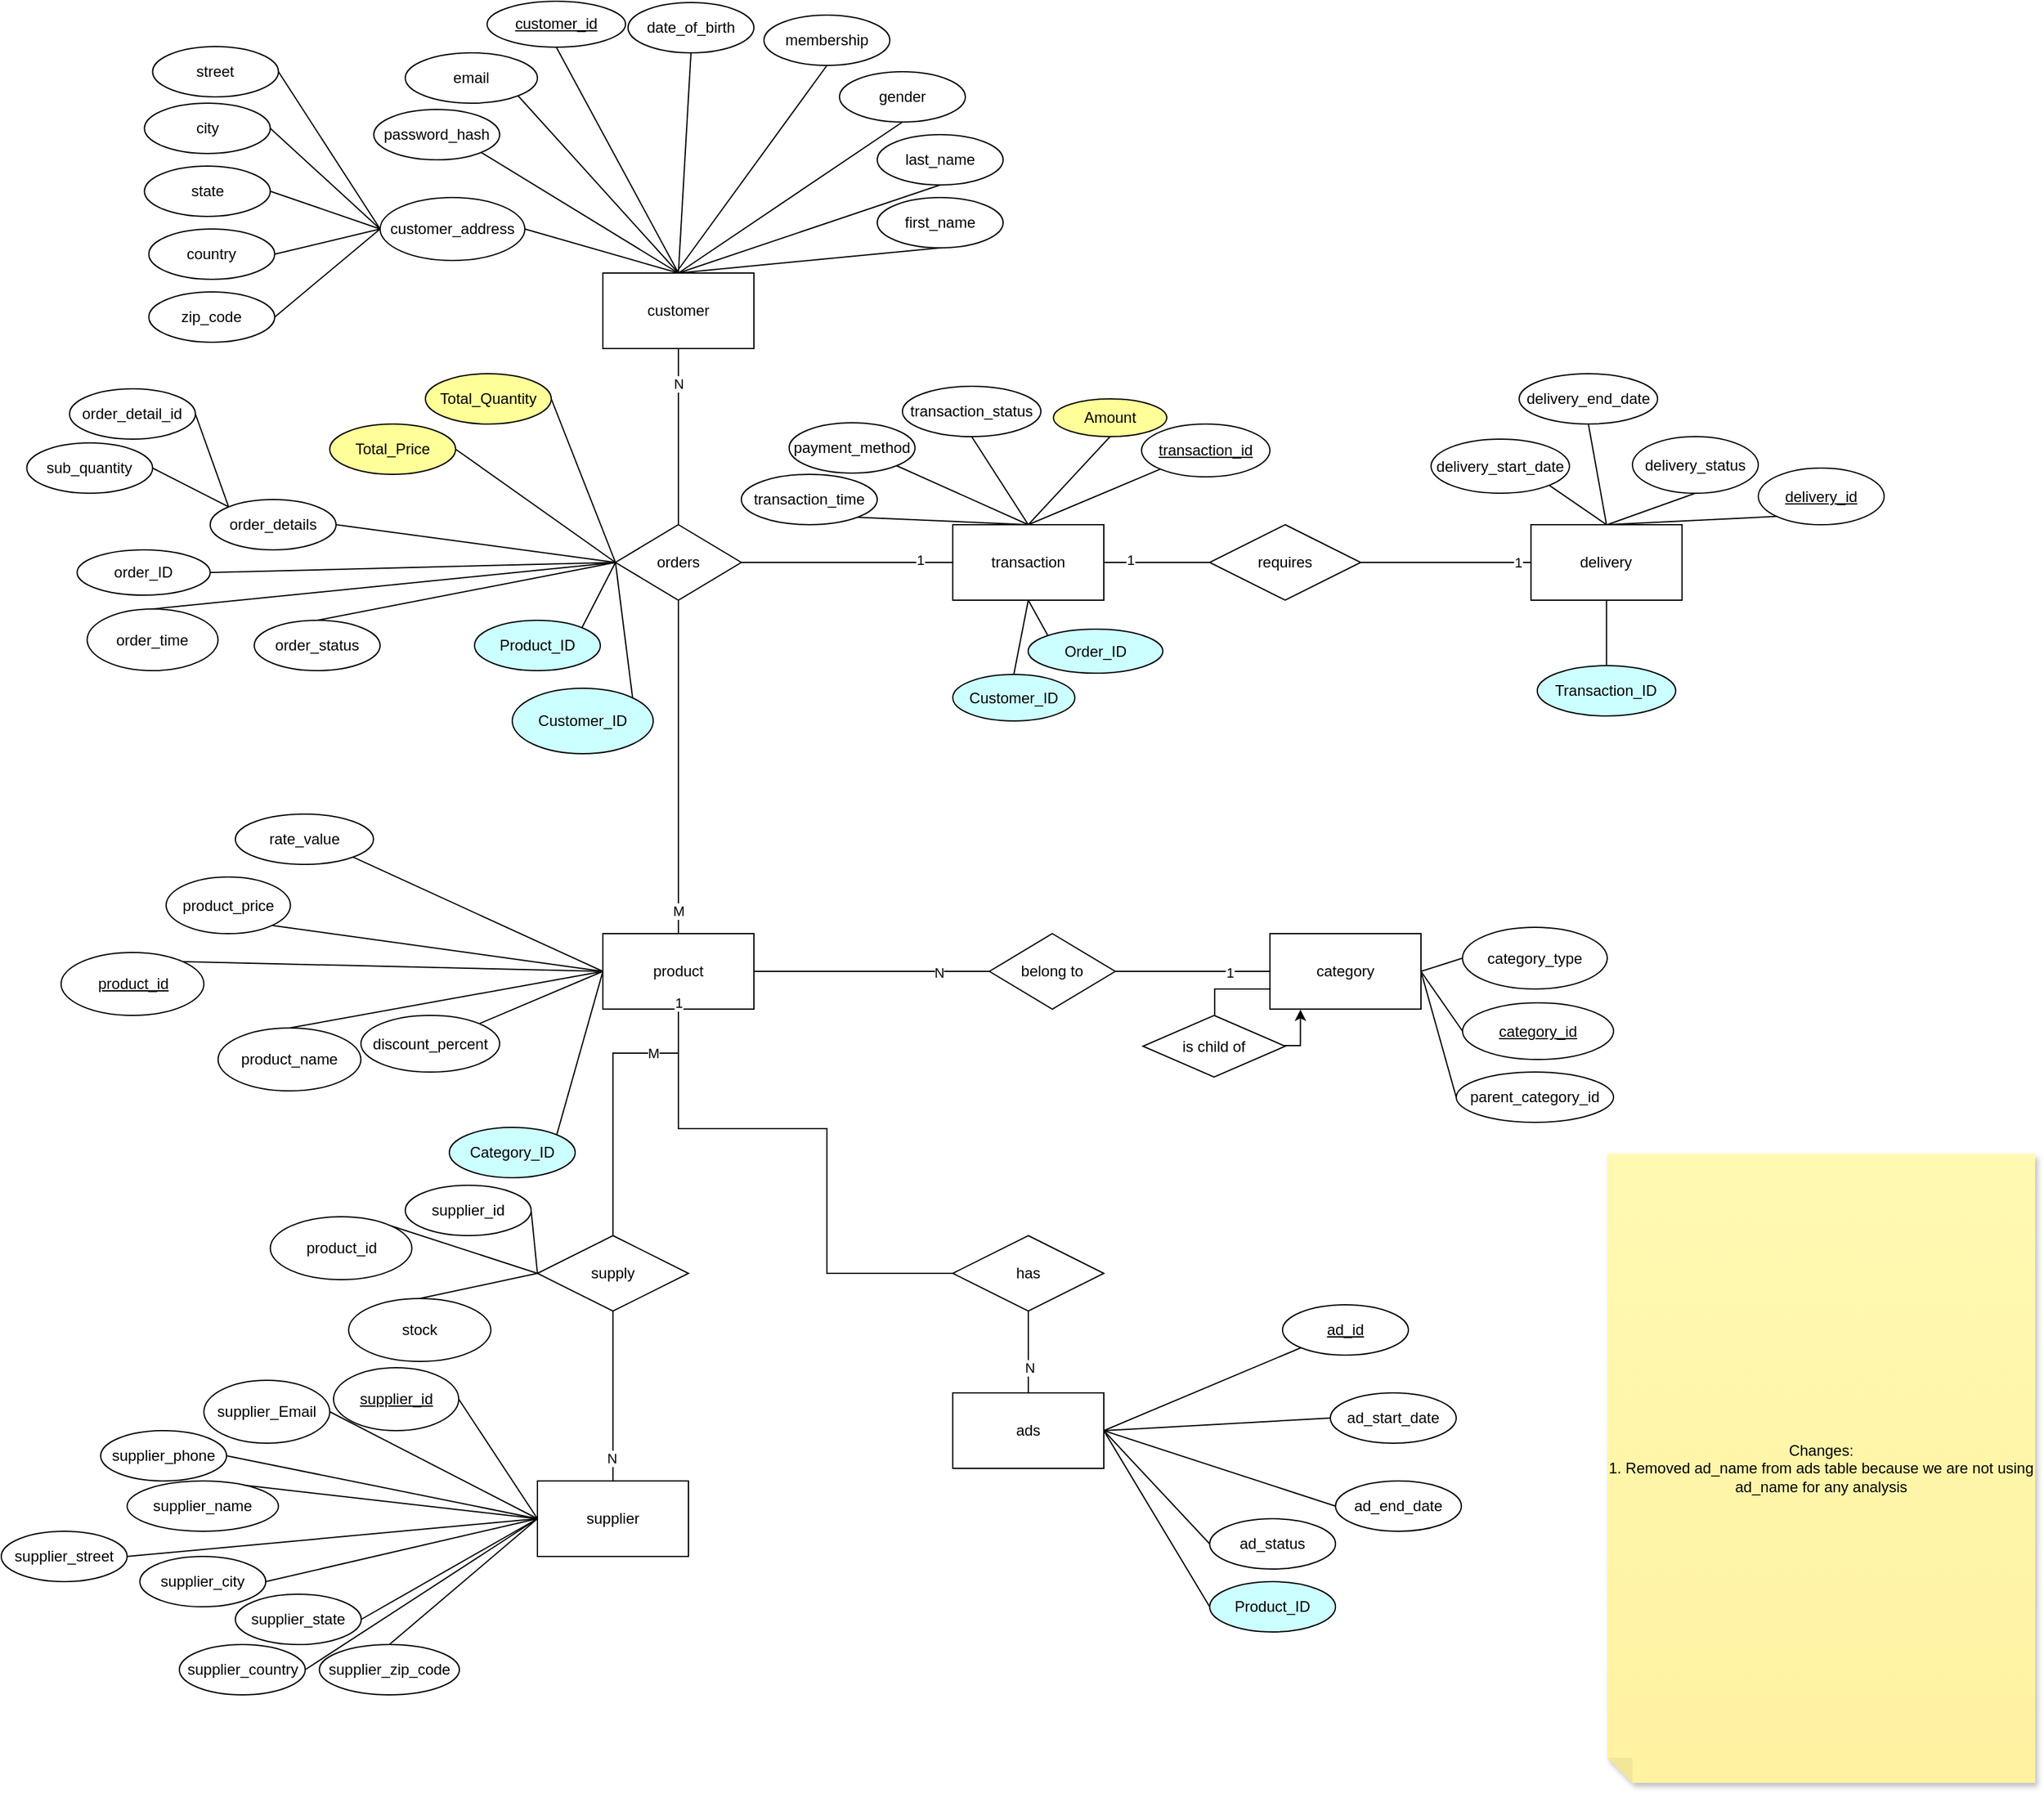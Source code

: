 <mxfile version="24.0.7" type="google">
  <diagram id="R2lEEEUBdFMjLlhIrx00" name="Page-1">
    <mxGraphModel dx="2311" dy="759" grid="1" gridSize="10" guides="1" tooltips="1" connect="1" arrows="1" fold="1" page="1" pageScale="1" pageWidth="850" pageHeight="1100" math="0" shadow="0" extFonts="Permanent Marker^https://fonts.googleapis.com/css?family=Permanent+Marker">
      <root>
        <mxCell id="0" />
        <mxCell id="1" parent="0" />
        <mxCell id="DJvpjTa6kjWMiN1_DL-c-1" value="customer" style="rounded=0;whiteSpace=wrap;html=1;" parent="1" vertex="1">
          <mxGeometry x="-258" y="730" width="120" height="60" as="geometry" />
        </mxCell>
        <mxCell id="DJvpjTa6kjWMiN1_DL-c-2" value="&lt;u&gt;customer_id&lt;/u&gt;" style="ellipse;whiteSpace=wrap;html=1;" parent="1" vertex="1">
          <mxGeometry x="-350" y="514" width="110" height="36.5" as="geometry" />
        </mxCell>
        <mxCell id="DJvpjTa6kjWMiN1_DL-c-4" value="email" style="ellipse;whiteSpace=wrap;html=1;" parent="1" vertex="1">
          <mxGeometry x="-415" y="555" width="105" height="40" as="geometry" />
        </mxCell>
        <mxCell id="DJvpjTa6kjWMiN1_DL-c-10" value="orders" style="rhombus;whiteSpace=wrap;html=1;" parent="1" vertex="1">
          <mxGeometry x="-248" y="930" width="100" height="60" as="geometry" />
        </mxCell>
        <mxCell id="sfWffZ3PeyV2pCnH3za--2" value="product_name" style="ellipse;whiteSpace=wrap;html=1;" parent="1" vertex="1">
          <mxGeometry x="-563.75" y="1330" width="113.5" height="50" as="geometry" />
        </mxCell>
        <mxCell id="sfWffZ3PeyV2pCnH3za--4" value="product_price" style="ellipse;whiteSpace=wrap;html=1;" parent="1" vertex="1">
          <mxGeometry x="-605" y="1210" width="98.75" height="45" as="geometry" />
        </mxCell>
        <mxCell id="sfWffZ3PeyV2pCnH3za--6" value="discount_percent" style="ellipse;whiteSpace=wrap;html=1;" parent="1" vertex="1">
          <mxGeometry x="-450.25" y="1320" width="110.25" height="45" as="geometry" />
        </mxCell>
        <mxCell id="sfWffZ3PeyV2pCnH3za--29" value="Customer_ID" style="ellipse;whiteSpace=wrap;html=1;fillColor=#CCFFFF;" parent="1" vertex="1">
          <mxGeometry x="-330" y="1060" width="112" height="52" as="geometry" />
        </mxCell>
        <mxCell id="sfWffZ3PeyV2pCnH3za--30" value="order_time" style="ellipse;whiteSpace=wrap;html=1;" parent="1" vertex="1">
          <mxGeometry x="-667.75" y="997" width="104" height="49" as="geometry" />
        </mxCell>
        <mxCell id="sfWffZ3PeyV2pCnH3za--50" value="transaction" style="rounded=0;whiteSpace=wrap;html=1;" parent="1" vertex="1">
          <mxGeometry x="20" y="930" width="120" height="60" as="geometry" />
        </mxCell>
        <mxCell id="sfWffZ3PeyV2pCnH3za--51" value="transaction_id" style="ellipse;whiteSpace=wrap;html=1;fontStyle=4" parent="1" vertex="1">
          <mxGeometry x="170" y="850" width="102" height="42" as="geometry" />
        </mxCell>
        <mxCell id="sfWffZ3PeyV2pCnH3za--52" value="Order_ID" style="ellipse;whiteSpace=wrap;html=1;fillColor=#CCFFFF;" parent="1" vertex="1">
          <mxGeometry x="79.89" y="1013" width="107" height="35" as="geometry" />
        </mxCell>
        <mxCell id="sfWffZ3PeyV2pCnH3za--53" value="Customer_ID" style="ellipse;whiteSpace=wrap;html=1;fillColor=#CCFFFF;" parent="1" vertex="1">
          <mxGeometry x="20.0" y="1049" width="97" height="37" as="geometry" />
        </mxCell>
        <mxCell id="sfWffZ3PeyV2pCnH3za--54" value="transaction_time" style="ellipse;whiteSpace=wrap;html=1;" parent="1" vertex="1">
          <mxGeometry x="-148" y="890" width="108" height="40" as="geometry" />
        </mxCell>
        <mxCell id="sfWffZ3PeyV2pCnH3za--55" value="transaction_status" style="ellipse;whiteSpace=wrap;html=1;" parent="1" vertex="1">
          <mxGeometry x="-20" y="820" width="110" height="40" as="geometry" />
        </mxCell>
        <mxCell id="sfWffZ3PeyV2pCnH3za--57" value="Amount" style="ellipse;whiteSpace=wrap;html=1;fillColor=#FFFF99;" parent="1" vertex="1">
          <mxGeometry x="100" y="830" width="90" height="30" as="geometry" />
        </mxCell>
        <mxCell id="sfWffZ3PeyV2pCnH3za--83" value="supplier" style="rounded=0;whiteSpace=wrap;html=1;" parent="1" vertex="1">
          <mxGeometry x="-310" y="1690" width="120" height="60" as="geometry" />
        </mxCell>
        <mxCell id="sfWffZ3PeyV2pCnH3za--84" value="supplier_id" style="ellipse;whiteSpace=wrap;html=1;fontStyle=4" parent="1" vertex="1">
          <mxGeometry x="-472" y="1600" width="99.5" height="50" as="geometry" />
        </mxCell>
        <mxCell id="sfWffZ3PeyV2pCnH3za--85" value="supplier_name" style="ellipse;whiteSpace=wrap;html=1;" parent="1" vertex="1">
          <mxGeometry x="-636" y="1690" width="120.25" height="40" as="geometry" />
        </mxCell>
        <mxCell id="sfWffZ3PeyV2pCnH3za--86" value="supplier_Email" style="ellipse;whiteSpace=wrap;html=1;" parent="1" vertex="1">
          <mxGeometry x="-575" y="1610" width="100" height="50" as="geometry" />
        </mxCell>
        <mxCell id="sfWffZ3PeyV2pCnH3za--99" value="product_id" style="ellipse;whiteSpace=wrap;html=1;" parent="1" vertex="1">
          <mxGeometry x="-522.25" y="1480" width="112.5" height="50" as="geometry" />
        </mxCell>
        <mxCell id="sfWffZ3PeyV2pCnH3za--100" value="stock" style="ellipse;whiteSpace=wrap;html=1;" parent="1" vertex="1">
          <mxGeometry x="-460" y="1545" width="113" height="50" as="geometry" />
        </mxCell>
        <mxCell id="sfWffZ3PeyV2pCnH3za--104" value="delivery" style="rounded=0;whiteSpace=wrap;html=1;" parent="1" vertex="1">
          <mxGeometry x="479.39" y="930" width="120" height="60" as="geometry" />
        </mxCell>
        <mxCell id="sfWffZ3PeyV2pCnH3za--105" value="delivery_id" style="ellipse;whiteSpace=wrap;html=1;fontStyle=4" parent="1" vertex="1">
          <mxGeometry x="660" y="885" width="100" height="45" as="geometry" />
        </mxCell>
        <mxCell id="sfWffZ3PeyV2pCnH3za--106" value="Transaction_ID" style="ellipse;whiteSpace=wrap;html=1;fillColor=#CCFFFF;" parent="1" vertex="1">
          <mxGeometry x="484.39" y="1042" width="110" height="40" as="geometry" />
        </mxCell>
        <mxCell id="sfWffZ3PeyV2pCnH3za--108" value="delivery_status" style="ellipse;whiteSpace=wrap;html=1;" parent="1" vertex="1">
          <mxGeometry x="560" y="860" width="100" height="45" as="geometry" />
        </mxCell>
        <mxCell id="sfWffZ3PeyV2pCnH3za--115" value="category" style="rounded=0;whiteSpace=wrap;html=1;" parent="1" vertex="1">
          <mxGeometry x="272" y="1255" width="120" height="60" as="geometry" />
        </mxCell>
        <mxCell id="sfWffZ3PeyV2pCnH3za--116" value="category_id" style="ellipse;whiteSpace=wrap;html=1;fontStyle=4" parent="1" vertex="1">
          <mxGeometry x="425" y="1310" width="120" height="45" as="geometry" />
        </mxCell>
        <mxCell id="sfWffZ3PeyV2pCnH3za--118" value="category_type" style="ellipse;whiteSpace=wrap;html=1;" parent="1" vertex="1">
          <mxGeometry x="425" y="1250" width="115" height="49" as="geometry" />
        </mxCell>
        <mxCell id="DJvpjTa6kjWMiN1_DL-c-12" value="product_id" style="ellipse;whiteSpace=wrap;html=1;fontStyle=4" parent="1" vertex="1">
          <mxGeometry x="-688.5" y="1270" width="113.5" height="50" as="geometry" />
        </mxCell>
        <mxCell id="sfWffZ3PeyV2pCnH3za--152" value="product" style="rounded=0;whiteSpace=wrap;html=1;" parent="1" vertex="1">
          <mxGeometry x="-258" y="1255" width="120" height="60" as="geometry" />
        </mxCell>
        <mxCell id="sfWffZ3PeyV2pCnH3za--186" style="edgeStyle=orthogonalEdgeStyle;rounded=0;orthogonalLoop=1;jettySize=auto;html=1;exitX=0.5;exitY=1;exitDx=0;exitDy=0;" parent="1" edge="1">
          <mxGeometry relative="1" as="geometry">
            <mxPoint x="-380" y="690" as="sourcePoint" />
            <mxPoint x="-380" y="690" as="targetPoint" />
          </mxGeometry>
        </mxCell>
        <mxCell id="sfWffZ3PeyV2pCnH3za--209" value="password_hash" style="ellipse;whiteSpace=wrap;html=1;" parent="1" vertex="1">
          <mxGeometry x="-440" y="600" width="100" height="40" as="geometry" />
        </mxCell>
        <mxCell id="XtCPLWf1f0sHJ1Zrk5SG-8" value="" style="endArrow=none;html=1;rounded=0;entryX=0.5;entryY=1;entryDx=0;entryDy=0;" parent="1" target="sfWffZ3PeyV2pCnH3za--108" edge="1">
          <mxGeometry relative="1" as="geometry">
            <mxPoint x="540" y="930" as="sourcePoint" />
            <mxPoint x="798.89" y="1155" as="targetPoint" />
          </mxGeometry>
        </mxCell>
        <mxCell id="XtCPLWf1f0sHJ1Zrk5SG-9" value="" style="endArrow=none;html=1;rounded=0;exitX=0;exitY=1;exitDx=0;exitDy=0;entryX=0.5;entryY=0;entryDx=0;entryDy=0;" parent="1" source="sfWffZ3PeyV2pCnH3za--105" target="sfWffZ3PeyV2pCnH3za--104" edge="1">
          <mxGeometry relative="1" as="geometry">
            <mxPoint x="1050.89" y="962" as="sourcePoint" />
            <mxPoint x="599" y="960" as="targetPoint" />
          </mxGeometry>
        </mxCell>
        <mxCell id="XtCPLWf1f0sHJ1Zrk5SG-10" value="" style="endArrow=none;html=1;rounded=0;entryX=0.5;entryY=1;entryDx=0;entryDy=0;exitX=0.5;exitY=0;exitDx=0;exitDy=0;" parent="1" source="sfWffZ3PeyV2pCnH3za--106" target="sfWffZ3PeyV2pCnH3za--104" edge="1">
          <mxGeometry relative="1" as="geometry">
            <mxPoint x="638.89" y="1155" as="sourcePoint" />
            <mxPoint x="798.89" y="1155" as="targetPoint" />
          </mxGeometry>
        </mxCell>
        <mxCell id="XtCPLWf1f0sHJ1Zrk5SG-12" value="" style="endArrow=none;html=1;rounded=0;exitX=1;exitY=1;exitDx=0;exitDy=0;entryX=0.5;entryY=0;entryDx=0;entryDy=0;" parent="1" source="sfWffZ3PeyV2pCnH3za--209" target="DJvpjTa6kjWMiN1_DL-c-1" edge="1">
          <mxGeometry relative="1" as="geometry">
            <mxPoint x="-210" y="600" as="sourcePoint" />
            <mxPoint x="-50" y="600" as="targetPoint" />
          </mxGeometry>
        </mxCell>
        <mxCell id="XtCPLWf1f0sHJ1Zrk5SG-13" value="" style="endArrow=none;html=1;rounded=0;exitX=1;exitY=1;exitDx=0;exitDy=0;entryX=0.5;entryY=0;entryDx=0;entryDy=0;" parent="1" source="DJvpjTa6kjWMiN1_DL-c-4" target="DJvpjTa6kjWMiN1_DL-c-1" edge="1">
          <mxGeometry relative="1" as="geometry">
            <mxPoint x="-210" y="600" as="sourcePoint" />
            <mxPoint x="-50" y="600" as="targetPoint" />
          </mxGeometry>
        </mxCell>
        <mxCell id="XtCPLWf1f0sHJ1Zrk5SG-15" value="" style="endArrow=none;html=1;rounded=0;exitX=0.5;exitY=1;exitDx=0;exitDy=0;entryX=0.5;entryY=0;entryDx=0;entryDy=0;" parent="1" source="DJvpjTa6kjWMiN1_DL-c-2" target="DJvpjTa6kjWMiN1_DL-c-1" edge="1">
          <mxGeometry relative="1" as="geometry">
            <mxPoint x="-210" y="600" as="sourcePoint" />
            <mxPoint x="-50" y="600" as="targetPoint" />
          </mxGeometry>
        </mxCell>
        <mxCell id="XtCPLWf1f0sHJ1Zrk5SG-24" value="" style="endArrow=none;html=1;rounded=0;exitX=1;exitY=0.5;exitDx=0;exitDy=0;entryX=0;entryY=0.5;entryDx=0;entryDy=0;" parent="1" source="YKeoQCYXLqFoOjlAf17W-1" target="DJvpjTa6kjWMiN1_DL-c-10" edge="1">
          <mxGeometry relative="1" as="geometry">
            <mxPoint x="-754.402" y="989.08" as="sourcePoint" />
            <mxPoint x="-18.5" y="1154.5" as="targetPoint" />
          </mxGeometry>
        </mxCell>
        <mxCell id="XtCPLWf1f0sHJ1Zrk5SG-25" value="" style="endArrow=none;html=1;rounded=0;exitX=1;exitY=0;exitDx=0;exitDy=0;entryX=0;entryY=0.5;entryDx=0;entryDy=0;" parent="1" source="sfWffZ3PeyV2pCnH3za--29" target="DJvpjTa6kjWMiN1_DL-c-10" edge="1">
          <mxGeometry relative="1" as="geometry">
            <mxPoint x="-218.5" y="1180.5" as="sourcePoint" />
            <mxPoint x="-18.5" y="1154.5" as="targetPoint" />
          </mxGeometry>
        </mxCell>
        <mxCell id="XtCPLWf1f0sHJ1Zrk5SG-26" value="" style="endArrow=none;html=1;rounded=0;exitX=0.5;exitY=0;exitDx=0;exitDy=0;entryX=0;entryY=0.5;entryDx=0;entryDy=0;" parent="1" source="sfWffZ3PeyV2pCnH3za--30" target="DJvpjTa6kjWMiN1_DL-c-10" edge="1">
          <mxGeometry relative="1" as="geometry">
            <mxPoint x="-218.5" y="1180.5" as="sourcePoint" />
            <mxPoint x="-258.5" y="1130.5" as="targetPoint" />
          </mxGeometry>
        </mxCell>
        <mxCell id="XtCPLWf1f0sHJ1Zrk5SG-28" value="" style="endArrow=none;html=1;rounded=0;entryX=0;entryY=0.5;entryDx=0;entryDy=0;exitX=1;exitY=0.5;exitDx=0;exitDy=0;" parent="1" source="DJvpjTa6kjWMiN1_DL-c-10" target="sfWffZ3PeyV2pCnH3za--50" edge="1">
          <mxGeometry relative="1" as="geometry">
            <mxPoint x="-140" y="1117" as="sourcePoint" />
            <mxPoint x="60" y="1117" as="targetPoint" />
            <Array as="points">
              <mxPoint x="-120" y="960" />
            </Array>
          </mxGeometry>
        </mxCell>
        <mxCell id="NvE9XVo1AVocZ1LcWe5p-111" value="1" style="edgeLabel;html=1;align=center;verticalAlign=middle;resizable=0;points=[];" parent="XtCPLWf1f0sHJ1Zrk5SG-28" vertex="1" connectable="0">
          <mxGeometry x="0.682" y="2" relative="1" as="geometry">
            <mxPoint as="offset" />
          </mxGeometry>
        </mxCell>
        <mxCell id="XtCPLWf1f0sHJ1Zrk5SG-32" value="" style="endArrow=none;html=1;rounded=0;exitX=0.5;exitY=0;exitDx=0;exitDy=0;entryX=0.5;entryY=1;entryDx=0;entryDy=0;" parent="1" source="sfWffZ3PeyV2pCnH3za--50" target="sfWffZ3PeyV2pCnH3za--57" edge="1">
          <mxGeometry relative="1" as="geometry">
            <mxPoint x="398" y="1070" as="sourcePoint" />
            <mxPoint x="558" y="1070" as="targetPoint" />
          </mxGeometry>
        </mxCell>
        <mxCell id="XtCPLWf1f0sHJ1Zrk5SG-34" value="" style="endArrow=none;html=1;rounded=0;exitX=0.5;exitY=0;exitDx=0;exitDy=0;entryX=0.5;entryY=1;entryDx=0;entryDy=0;" parent="1" source="sfWffZ3PeyV2pCnH3za--50" target="sfWffZ3PeyV2pCnH3za--55" edge="1">
          <mxGeometry relative="1" as="geometry">
            <mxPoint x="398" y="1070" as="sourcePoint" />
            <mxPoint x="558" y="1070" as="targetPoint" />
          </mxGeometry>
        </mxCell>
        <mxCell id="XtCPLWf1f0sHJ1Zrk5SG-35" value="" style="endArrow=none;html=1;rounded=0;exitX=0.5;exitY=0;exitDx=0;exitDy=0;entryX=1;entryY=1;entryDx=0;entryDy=0;" parent="1" source="sfWffZ3PeyV2pCnH3za--50" target="sfWffZ3PeyV2pCnH3za--54" edge="1">
          <mxGeometry relative="1" as="geometry">
            <mxPoint x="398" y="1070" as="sourcePoint" />
            <mxPoint x="558" y="1070" as="targetPoint" />
          </mxGeometry>
        </mxCell>
        <mxCell id="XtCPLWf1f0sHJ1Zrk5SG-36" value="" style="endArrow=none;html=1;rounded=0;exitX=0.5;exitY=1;exitDx=0;exitDy=0;entryX=0.5;entryY=0;entryDx=0;entryDy=0;" parent="1" source="sfWffZ3PeyV2pCnH3za--50" target="sfWffZ3PeyV2pCnH3za--53" edge="1">
          <mxGeometry relative="1" as="geometry">
            <mxPoint x="398" y="1070" as="sourcePoint" />
            <mxPoint x="558" y="1070" as="targetPoint" />
          </mxGeometry>
        </mxCell>
        <mxCell id="XtCPLWf1f0sHJ1Zrk5SG-37" value="" style="endArrow=none;html=1;rounded=0;exitX=0.5;exitY=1;exitDx=0;exitDy=0;entryX=0;entryY=0;entryDx=0;entryDy=0;" parent="1" source="sfWffZ3PeyV2pCnH3za--50" target="sfWffZ3PeyV2pCnH3za--52" edge="1">
          <mxGeometry relative="1" as="geometry">
            <mxPoint x="398" y="1070" as="sourcePoint" />
            <mxPoint x="558" y="1070" as="targetPoint" />
          </mxGeometry>
        </mxCell>
        <mxCell id="XtCPLWf1f0sHJ1Zrk5SG-38" value="" style="endArrow=none;html=1;rounded=0;exitX=0.5;exitY=0;exitDx=0;exitDy=0;entryX=0;entryY=1;entryDx=0;entryDy=0;" parent="1" source="sfWffZ3PeyV2pCnH3za--50" target="sfWffZ3PeyV2pCnH3za--51" edge="1">
          <mxGeometry relative="1" as="geometry">
            <mxPoint x="398" y="1070" as="sourcePoint" />
            <mxPoint x="558" y="1070" as="targetPoint" />
          </mxGeometry>
        </mxCell>
        <mxCell id="XtCPLWf1f0sHJ1Zrk5SG-43" value="" style="endArrow=none;html=1;rounded=0;exitX=0.5;exitY=0;exitDx=0;exitDy=0;entryX=1;entryY=1;entryDx=0;entryDy=0;" parent="1" source="sfWffZ3PeyV2pCnH3za--50" target="WQmhXsl1sZ4_U4UlZRrz-79" edge="1">
          <mxGeometry relative="1" as="geometry">
            <mxPoint x="958" y="1010" as="sourcePoint" />
            <mxPoint x="897.645" y="925.858" as="targetPoint" />
          </mxGeometry>
        </mxCell>
        <mxCell id="XtCPLWf1f0sHJ1Zrk5SG-57" value="" style="endArrow=none;html=1;rounded=0;entryX=0;entryY=0.5;entryDx=0;entryDy=0;exitX=1;exitY=1;exitDx=0;exitDy=0;" parent="1" source="sfWffZ3PeyV2pCnH3za--4" target="sfWffZ3PeyV2pCnH3za--152" edge="1">
          <mxGeometry relative="1" as="geometry">
            <mxPoint x="-320" y="1370" as="sourcePoint" />
            <mxPoint x="-318" y="1280" as="targetPoint" />
          </mxGeometry>
        </mxCell>
        <mxCell id="XtCPLWf1f0sHJ1Zrk5SG-59" value="" style="endArrow=none;html=1;rounded=0;entryX=0;entryY=0.5;entryDx=0;entryDy=0;exitX=1;exitY=0;exitDx=0;exitDy=0;" parent="1" source="DJvpjTa6kjWMiN1_DL-c-12" target="sfWffZ3PeyV2pCnH3za--152" edge="1">
          <mxGeometry relative="1" as="geometry">
            <mxPoint x="-320" y="1370" as="sourcePoint" />
            <mxPoint x="-318" y="1280" as="targetPoint" />
          </mxGeometry>
        </mxCell>
        <mxCell id="XtCPLWf1f0sHJ1Zrk5SG-62" value="" style="endArrow=none;html=1;rounded=0;entryX=0;entryY=0.5;entryDx=0;entryDy=0;exitX=0.5;exitY=0;exitDx=0;exitDy=0;" parent="1" source="sfWffZ3PeyV2pCnH3za--2" target="sfWffZ3PeyV2pCnH3za--152" edge="1">
          <mxGeometry relative="1" as="geometry">
            <mxPoint x="-320" y="1370" as="sourcePoint" />
            <mxPoint x="-318" y="1280" as="targetPoint" />
          </mxGeometry>
        </mxCell>
        <mxCell id="XtCPLWf1f0sHJ1Zrk5SG-63" value="" style="endArrow=none;html=1;rounded=0;entryX=0;entryY=0.5;entryDx=0;entryDy=0;exitX=1;exitY=0;exitDx=0;exitDy=0;" parent="1" source="sfWffZ3PeyV2pCnH3za--6" target="sfWffZ3PeyV2pCnH3za--152" edge="1">
          <mxGeometry relative="1" as="geometry">
            <mxPoint x="-320" y="1370" as="sourcePoint" />
            <mxPoint x="-318" y="1280" as="targetPoint" />
          </mxGeometry>
        </mxCell>
        <mxCell id="XtCPLWf1f0sHJ1Zrk5SG-67" value="order_details" style="ellipse;whiteSpace=wrap;html=1;align=center;" parent="1" vertex="1">
          <mxGeometry x="-570" y="910" width="100" height="40" as="geometry" />
        </mxCell>
        <mxCell id="XtCPLWf1f0sHJ1Zrk5SG-68" value="" style="endArrow=none;html=1;rounded=0;exitX=1;exitY=0.5;exitDx=0;exitDy=0;entryX=0;entryY=0.5;entryDx=0;entryDy=0;" parent="1" source="XtCPLWf1f0sHJ1Zrk5SG-67" target="DJvpjTa6kjWMiN1_DL-c-10" edge="1">
          <mxGeometry relative="1" as="geometry">
            <mxPoint x="-267" y="1331" as="sourcePoint" />
            <mxPoint x="-250" y="1117" as="targetPoint" />
          </mxGeometry>
        </mxCell>
        <mxCell id="XtCPLWf1f0sHJ1Zrk5SG-88" value="" style="endArrow=none;html=1;rounded=0;exitX=1;exitY=0;exitDx=0;exitDy=0;entryX=0;entryY=0.5;entryDx=0;entryDy=0;" parent="1" source="sfWffZ3PeyV2pCnH3za--99" target="sfWffZ3PeyV2pCnH3za--187" edge="1">
          <mxGeometry relative="1" as="geometry">
            <mxPoint x="-752.5" y="1700" as="sourcePoint" />
            <mxPoint x="-253" y="1580" as="targetPoint" />
          </mxGeometry>
        </mxCell>
        <mxCell id="XtCPLWf1f0sHJ1Zrk5SG-89" value="" style="endArrow=none;html=1;rounded=0;entryX=0;entryY=0.5;entryDx=0;entryDy=0;exitX=0.5;exitY=0;exitDx=0;exitDy=0;" parent="1" source="sfWffZ3PeyV2pCnH3za--100" target="sfWffZ3PeyV2pCnH3za--187" edge="1">
          <mxGeometry relative="1" as="geometry">
            <mxPoint x="-123" y="1640" as="sourcePoint" />
            <mxPoint x="37" y="1640" as="targetPoint" />
          </mxGeometry>
        </mxCell>
        <mxCell id="XtCPLWf1f0sHJ1Zrk5SG-90" value="" style="endArrow=none;html=1;rounded=0;entryX=0;entryY=0.5;entryDx=0;entryDy=0;exitX=1;exitY=0.5;exitDx=0;exitDy=0;" parent="1" source="sfWffZ3PeyV2pCnH3za--84" target="sfWffZ3PeyV2pCnH3za--83" edge="1">
          <mxGeometry relative="1" as="geometry">
            <mxPoint x="-391.5" y="1600" as="sourcePoint" />
            <mxPoint x="-231.5" y="1600" as="targetPoint" />
          </mxGeometry>
        </mxCell>
        <mxCell id="XtCPLWf1f0sHJ1Zrk5SG-91" value="" style="endArrow=none;html=1;rounded=0;entryX=0;entryY=0.5;entryDx=0;entryDy=0;exitX=1;exitY=0.5;exitDx=0;exitDy=0;" parent="1" source="sfWffZ3PeyV2pCnH3za--86" target="sfWffZ3PeyV2pCnH3za--83" edge="1">
          <mxGeometry relative="1" as="geometry">
            <mxPoint x="-391.5" y="1600" as="sourcePoint" />
            <mxPoint x="-231.5" y="1600" as="targetPoint" />
          </mxGeometry>
        </mxCell>
        <mxCell id="XtCPLWf1f0sHJ1Zrk5SG-92" value="" style="endArrow=none;html=1;rounded=0;entryX=0;entryY=0.5;entryDx=0;entryDy=0;exitX=0.773;exitY=0.084;exitDx=0;exitDy=0;exitPerimeter=0;" parent="1" source="sfWffZ3PeyV2pCnH3za--85" target="sfWffZ3PeyV2pCnH3za--83" edge="1">
          <mxGeometry relative="1" as="geometry">
            <mxPoint x="-391.5" y="1600" as="sourcePoint" />
            <mxPoint x="-231.5" y="1600" as="targetPoint" />
          </mxGeometry>
        </mxCell>
        <mxCell id="XtCPLWf1f0sHJ1Zrk5SG-93" value="" style="endArrow=none;html=1;rounded=0;entryX=0;entryY=0.5;entryDx=0;entryDy=0;exitX=1;exitY=0.5;exitDx=0;exitDy=0;" parent="1" source="sfWffZ3PeyV2pCnH3za--115" target="sfWffZ3PeyV2pCnH3za--116" edge="1">
          <mxGeometry relative="1" as="geometry">
            <mxPoint x="184.11" y="1320" as="sourcePoint" />
            <mxPoint x="344.11" y="1320" as="targetPoint" />
          </mxGeometry>
        </mxCell>
        <mxCell id="XtCPLWf1f0sHJ1Zrk5SG-95" value="" style="endArrow=none;html=1;rounded=0;entryX=0;entryY=0.5;entryDx=0;entryDy=0;exitX=1;exitY=0.5;exitDx=0;exitDy=0;" parent="1" source="sfWffZ3PeyV2pCnH3za--115" target="sfWffZ3PeyV2pCnH3za--118" edge="1">
          <mxGeometry relative="1" as="geometry">
            <mxPoint x="184.11" y="1320" as="sourcePoint" />
            <mxPoint x="344.11" y="1320" as="targetPoint" />
          </mxGeometry>
        </mxCell>
        <mxCell id="XtCPLWf1f0sHJ1Zrk5SG-107" value="" style="endArrow=none;html=1;rounded=0;entryX=1;entryY=1;entryDx=0;entryDy=0;exitX=0;exitY=0.5;exitDx=0;exitDy=0;" parent="1" source="sfWffZ3PeyV2pCnH3za--152" target="XtCPLWf1f0sHJ1Zrk5SG-152" edge="1">
          <mxGeometry relative="1" as="geometry">
            <mxPoint x="790" y="760" as="sourcePoint" />
            <mxPoint x="900.5" y="727.5" as="targetPoint" />
          </mxGeometry>
        </mxCell>
        <mxCell id="XtCPLWf1f0sHJ1Zrk5SG-132" value="" style="endArrow=none;html=1;rounded=0;exitX=0.5;exitY=1;exitDx=0;exitDy=0;entryX=0.5;entryY=0;entryDx=0;entryDy=0;" parent="1" source="sfWffZ3PeyV2pCnH3za--187" target="sfWffZ3PeyV2pCnH3za--83" edge="1">
          <mxGeometry relative="1" as="geometry">
            <mxPoint x="117" y="1610" as="sourcePoint" />
            <mxPoint x="-198" y="1740" as="targetPoint" />
          </mxGeometry>
        </mxCell>
        <mxCell id="NvE9XVo1AVocZ1LcWe5p-9" value="N" style="edgeLabel;html=1;align=center;verticalAlign=middle;resizable=0;points=[];" parent="XtCPLWf1f0sHJ1Zrk5SG-132" vertex="1" connectable="0">
          <mxGeometry x="0.723" y="1" relative="1" as="geometry">
            <mxPoint x="-2" as="offset" />
          </mxGeometry>
        </mxCell>
        <mxCell id="XtCPLWf1f0sHJ1Zrk5SG-133" value="" style="endArrow=none;html=1;rounded=0;entryX=0.5;entryY=0;entryDx=0;entryDy=0;exitX=0.5;exitY=1;exitDx=0;exitDy=0;" parent="1" source="sfWffZ3PeyV2pCnH3za--152" target="sfWffZ3PeyV2pCnH3za--187" edge="1">
          <mxGeometry relative="1" as="geometry">
            <mxPoint x="-198" y="1400" as="sourcePoint" />
            <mxPoint x="-33" y="1590" as="targetPoint" />
            <Array as="points">
              <mxPoint x="-198" y="1350" />
              <mxPoint x="-250" y="1350" />
            </Array>
          </mxGeometry>
        </mxCell>
        <mxCell id="NvE9XVo1AVocZ1LcWe5p-10" value="M" style="edgeLabel;html=1;align=center;verticalAlign=middle;resizable=0;points=[];" parent="XtCPLWf1f0sHJ1Zrk5SG-133" vertex="1" connectable="0">
          <mxGeometry x="-0.656" y="3" relative="1" as="geometry">
            <mxPoint x="-15" y="-3" as="offset" />
          </mxGeometry>
        </mxCell>
        <mxCell id="sfWffZ3PeyV2pCnH3za--187" value="supply" style="shape=rhombus;perimeter=rhombusPerimeter;whiteSpace=wrap;html=1;align=center;" parent="1" vertex="1">
          <mxGeometry x="-310" y="1495" width="120" height="60" as="geometry" />
        </mxCell>
        <mxCell id="XtCPLWf1f0sHJ1Zrk5SG-152" value="rate_value" style="ellipse;whiteSpace=wrap;html=1;align=center;" parent="1" vertex="1">
          <mxGeometry x="-550" y="1160" width="109.75" height="40" as="geometry" />
        </mxCell>
        <mxCell id="XtCPLWf1f0sHJ1Zrk5SG-157" value="membership" style="ellipse;whiteSpace=wrap;html=1;align=center;" parent="1" vertex="1">
          <mxGeometry x="-130" y="525" width="100" height="40" as="geometry" />
        </mxCell>
        <mxCell id="XtCPLWf1f0sHJ1Zrk5SG-158" value="" style="endArrow=none;html=1;rounded=0;exitX=0.5;exitY=1;exitDx=0;exitDy=0;" parent="1" source="XtCPLWf1f0sHJ1Zrk5SG-157" edge="1">
          <mxGeometry relative="1" as="geometry">
            <mxPoint x="-360" y="670" as="sourcePoint" />
            <mxPoint x="-200" y="730" as="targetPoint" />
          </mxGeometry>
        </mxCell>
        <mxCell id="WQmhXsl1sZ4_U4UlZRrz-1" value="date_of_birth" style="ellipse;whiteSpace=wrap;html=1;align=center;" parent="1" vertex="1">
          <mxGeometry x="-238" y="515" width="100" height="40" as="geometry" />
        </mxCell>
        <mxCell id="WQmhXsl1sZ4_U4UlZRrz-3" value="gender" style="ellipse;whiteSpace=wrap;html=1;align=center;" parent="1" vertex="1">
          <mxGeometry x="-70" y="570" width="100" height="40" as="geometry" />
        </mxCell>
        <mxCell id="WQmhXsl1sZ4_U4UlZRrz-4" value="first_name" style="ellipse;whiteSpace=wrap;html=1;align=center;" parent="1" vertex="1">
          <mxGeometry x="-40" y="670" width="100" height="40" as="geometry" />
        </mxCell>
        <mxCell id="WQmhXsl1sZ4_U4UlZRrz-6" value="last_name" style="ellipse;whiteSpace=wrap;html=1;align=center;" parent="1" vertex="1">
          <mxGeometry x="-40" y="620" width="100" height="40" as="geometry" />
        </mxCell>
        <mxCell id="WQmhXsl1sZ4_U4UlZRrz-7" value="" style="endArrow=none;html=1;rounded=0;exitX=0.5;exitY=1;exitDx=0;exitDy=0;entryX=0.5;entryY=0;entryDx=0;entryDy=0;" parent="1" source="WQmhXsl1sZ4_U4UlZRrz-4" target="DJvpjTa6kjWMiN1_DL-c-1" edge="1">
          <mxGeometry relative="1" as="geometry">
            <mxPoint x="-400" y="650" as="sourcePoint" />
            <mxPoint x="-270" y="550" as="targetPoint" />
          </mxGeometry>
        </mxCell>
        <mxCell id="WQmhXsl1sZ4_U4UlZRrz-9" value="" style="endArrow=none;html=1;rounded=0;exitX=0.5;exitY=1;exitDx=0;exitDy=0;entryX=0.5;entryY=0;entryDx=0;entryDy=0;" parent="1" source="WQmhXsl1sZ4_U4UlZRrz-6" target="DJvpjTa6kjWMiN1_DL-c-1" edge="1">
          <mxGeometry relative="1" as="geometry">
            <mxPoint x="-400" y="650" as="sourcePoint" />
            <mxPoint x="-270" y="560" as="targetPoint" />
          </mxGeometry>
        </mxCell>
        <mxCell id="WQmhXsl1sZ4_U4UlZRrz-12" value="" style="endArrow=none;html=1;rounded=0;exitX=0.5;exitY=1;exitDx=0;exitDy=0;entryX=0.5;entryY=0;entryDx=0;entryDy=0;" parent="1" source="WQmhXsl1sZ4_U4UlZRrz-1" target="DJvpjTa6kjWMiN1_DL-c-1" edge="1">
          <mxGeometry relative="1" as="geometry">
            <mxPoint x="-400" y="640" as="sourcePoint" />
            <mxPoint x="-240" y="640" as="targetPoint" />
          </mxGeometry>
        </mxCell>
        <mxCell id="WQmhXsl1sZ4_U4UlZRrz-13" value="" style="endArrow=none;html=1;rounded=0;entryX=0.5;entryY=0;entryDx=0;entryDy=0;exitX=0.5;exitY=1;exitDx=0;exitDy=0;" parent="1" source="WQmhXsl1sZ4_U4UlZRrz-3" target="DJvpjTa6kjWMiN1_DL-c-1" edge="1">
          <mxGeometry relative="1" as="geometry">
            <mxPoint x="-400" y="640" as="sourcePoint" />
            <mxPoint x="-240" y="640" as="targetPoint" />
          </mxGeometry>
        </mxCell>
        <mxCell id="WQmhXsl1sZ4_U4UlZRrz-79" value="payment_method" style="ellipse;whiteSpace=wrap;html=1;align=center;" parent="1" vertex="1">
          <mxGeometry x="-110.0" y="849" width="100" height="40" as="geometry" />
        </mxCell>
        <mxCell id="WQmhXsl1sZ4_U4UlZRrz-101" value="" style="endArrow=none;html=1;rounded=0;entryX=0;entryY=0.5;entryDx=0;entryDy=0;exitX=1;exitY=0.5;exitDx=0;exitDy=0;" parent="1" source="sfWffZ3PeyV2pCnH3za--152" target="sfWffZ3PeyV2pCnH3za--160" edge="1">
          <mxGeometry relative="1" as="geometry">
            <mxPoint x="50" y="1350" as="sourcePoint" />
            <mxPoint x="385" y="1350" as="targetPoint" />
            <Array as="points" />
          </mxGeometry>
        </mxCell>
        <mxCell id="WQmhXsl1sZ4_U4UlZRrz-103" value="N" style="edgeLabel;html=1;align=center;verticalAlign=middle;resizable=0;points=[];" parent="WQmhXsl1sZ4_U4UlZRrz-101" connectable="0" vertex="1">
          <mxGeometry x="0.573" y="-1" relative="1" as="geometry">
            <mxPoint as="offset" />
          </mxGeometry>
        </mxCell>
        <mxCell id="sfWffZ3PeyV2pCnH3za--160" value="belong to" style="rhombus;whiteSpace=wrap;html=1;" parent="1" vertex="1">
          <mxGeometry x="49.11" y="1255" width="100" height="60" as="geometry" />
        </mxCell>
        <mxCell id="WQmhXsl1sZ4_U4UlZRrz-115" value="customer_address" style="ellipse;whiteSpace=wrap;html=1;align=center;" parent="1" vertex="1">
          <mxGeometry x="-435" y="670" width="115" height="50" as="geometry" />
        </mxCell>
        <mxCell id="WQmhXsl1sZ4_U4UlZRrz-118" value="" style="endArrow=none;html=1;rounded=0;exitX=0.5;exitY=0;exitDx=0;exitDy=0;entryX=1;entryY=0.5;entryDx=0;entryDy=0;" parent="1" source="DJvpjTa6kjWMiN1_DL-c-1" target="WQmhXsl1sZ4_U4UlZRrz-115" edge="1">
          <mxGeometry relative="1" as="geometry">
            <mxPoint x="-10" y="550" as="sourcePoint" />
            <mxPoint x="150" y="550" as="targetPoint" />
          </mxGeometry>
        </mxCell>
        <mxCell id="c5mrCIIjYXhkZ7xXHcnm-13" value="supplier_id" style="ellipse;whiteSpace=wrap;html=1;align=center;" parent="1" vertex="1">
          <mxGeometry x="-415" y="1455" width="100" height="40" as="geometry" />
        </mxCell>
        <mxCell id="c5mrCIIjYXhkZ7xXHcnm-14" value="Category_ID" style="ellipse;whiteSpace=wrap;html=1;align=center;fillColor=#CCFFFF;" parent="1" vertex="1">
          <mxGeometry x="-380" y="1409" width="100" height="40" as="geometry" />
        </mxCell>
        <mxCell id="c5mrCIIjYXhkZ7xXHcnm-15" value="" style="endArrow=none;html=1;rounded=0;entryX=0;entryY=0.5;entryDx=0;entryDy=0;exitX=1;exitY=0;exitDx=0;exitDy=0;" parent="1" source="c5mrCIIjYXhkZ7xXHcnm-14" target="sfWffZ3PeyV2pCnH3za--152" edge="1">
          <mxGeometry relative="1" as="geometry">
            <mxPoint x="-180" y="1280" as="sourcePoint" />
            <mxPoint x="-318" y="1280" as="targetPoint" />
          </mxGeometry>
        </mxCell>
        <mxCell id="c5mrCIIjYXhkZ7xXHcnm-16" value="" style="endArrow=none;html=1;rounded=0;exitX=1;exitY=0.5;exitDx=0;exitDy=0;entryX=0;entryY=0.5;entryDx=0;entryDy=0;" parent="1" source="c5mrCIIjYXhkZ7xXHcnm-13" target="sfWffZ3PeyV2pCnH3za--187" edge="1">
          <mxGeometry relative="1" as="geometry">
            <mxPoint x="-143" y="1650" as="sourcePoint" />
            <mxPoint x="-173" y="1600" as="targetPoint" />
          </mxGeometry>
        </mxCell>
        <mxCell id="c5mrCIIjYXhkZ7xXHcnm-17" value="delivery_start_date" style="ellipse;whiteSpace=wrap;html=1;align=center;" parent="1" vertex="1">
          <mxGeometry x="400" y="862" width="110" height="43" as="geometry" />
        </mxCell>
        <mxCell id="c5mrCIIjYXhkZ7xXHcnm-18" value="" style="endArrow=none;html=1;rounded=0;exitX=0.5;exitY=0;exitDx=0;exitDy=0;entryX=1;entryY=1;entryDx=0;entryDy=0;" parent="1" source="sfWffZ3PeyV2pCnH3za--104" target="c5mrCIIjYXhkZ7xXHcnm-17" edge="1">
          <mxGeometry relative="1" as="geometry">
            <mxPoint x="1258.89" y="995" as="sourcePoint" />
            <mxPoint x="1418.89" y="995" as="targetPoint" />
          </mxGeometry>
        </mxCell>
        <mxCell id="NvE9XVo1AVocZ1LcWe5p-12" value="zip_code" style="ellipse;whiteSpace=wrap;html=1;align=center;" parent="1" vertex="1">
          <mxGeometry x="-618.75" y="745" width="100" height="40" as="geometry" />
        </mxCell>
        <mxCell id="NvE9XVo1AVocZ1LcWe5p-13" value="country" style="ellipse;whiteSpace=wrap;html=1;align=center;" parent="1" vertex="1">
          <mxGeometry x="-618.75" y="695" width="100" height="40" as="geometry" />
        </mxCell>
        <mxCell id="NvE9XVo1AVocZ1LcWe5p-14" value="state" style="ellipse;whiteSpace=wrap;html=1;align=center;" parent="1" vertex="1">
          <mxGeometry x="-622.25" y="645" width="100" height="40" as="geometry" />
        </mxCell>
        <mxCell id="NvE9XVo1AVocZ1LcWe5p-15" value="city" style="ellipse;whiteSpace=wrap;html=1;align=center;" parent="1" vertex="1">
          <mxGeometry x="-622.25" y="595" width="100" height="40" as="geometry" />
        </mxCell>
        <mxCell id="NvE9XVo1AVocZ1LcWe5p-16" value="street" style="ellipse;whiteSpace=wrap;html=1;align=center;" parent="1" vertex="1">
          <mxGeometry x="-615.75" y="550" width="100" height="40" as="geometry" />
        </mxCell>
        <mxCell id="NvE9XVo1AVocZ1LcWe5p-17" value="" style="endArrow=none;html=1;rounded=0;exitX=1;exitY=0.5;exitDx=0;exitDy=0;entryX=0;entryY=0.5;entryDx=0;entryDy=0;" parent="1" source="NvE9XVo1AVocZ1LcWe5p-16" target="WQmhXsl1sZ4_U4UlZRrz-115" edge="1">
          <mxGeometry relative="1" as="geometry">
            <mxPoint x="-690" y="620" as="sourcePoint" />
            <mxPoint x="-530" y="620" as="targetPoint" />
          </mxGeometry>
        </mxCell>
        <mxCell id="NvE9XVo1AVocZ1LcWe5p-18" value="" style="endArrow=none;html=1;rounded=0;exitX=1;exitY=0.5;exitDx=0;exitDy=0;entryX=0;entryY=0.5;entryDx=0;entryDy=0;" parent="1" source="NvE9XVo1AVocZ1LcWe5p-15" target="WQmhXsl1sZ4_U4UlZRrz-115" edge="1">
          <mxGeometry relative="1" as="geometry">
            <mxPoint x="-10" y="600" as="sourcePoint" />
            <mxPoint x="150" y="600" as="targetPoint" />
          </mxGeometry>
        </mxCell>
        <mxCell id="NvE9XVo1AVocZ1LcWe5p-19" value="" style="endArrow=none;html=1;rounded=0;exitX=1;exitY=0.5;exitDx=0;exitDy=0;entryX=0;entryY=0.5;entryDx=0;entryDy=0;" parent="1" source="NvE9XVo1AVocZ1LcWe5p-14" target="WQmhXsl1sZ4_U4UlZRrz-115" edge="1">
          <mxGeometry relative="1" as="geometry">
            <mxPoint x="-10" y="600" as="sourcePoint" />
            <mxPoint x="150" y="600" as="targetPoint" />
          </mxGeometry>
        </mxCell>
        <mxCell id="NvE9XVo1AVocZ1LcWe5p-20" value="" style="endArrow=none;html=1;rounded=0;exitX=1;exitY=0.5;exitDx=0;exitDy=0;entryX=0;entryY=0.5;entryDx=0;entryDy=0;" parent="1" source="NvE9XVo1AVocZ1LcWe5p-13" target="WQmhXsl1sZ4_U4UlZRrz-115" edge="1">
          <mxGeometry relative="1" as="geometry">
            <mxPoint x="-10" y="600" as="sourcePoint" />
            <mxPoint x="150" y="600" as="targetPoint" />
          </mxGeometry>
        </mxCell>
        <mxCell id="NvE9XVo1AVocZ1LcWe5p-21" value="" style="endArrow=none;html=1;rounded=0;exitX=1;exitY=0.5;exitDx=0;exitDy=0;entryX=0;entryY=0.5;entryDx=0;entryDy=0;" parent="1" source="NvE9XVo1AVocZ1LcWe5p-12" target="WQmhXsl1sZ4_U4UlZRrz-115" edge="1">
          <mxGeometry relative="1" as="geometry">
            <mxPoint x="-10" y="600" as="sourcePoint" />
            <mxPoint x="150" y="600" as="targetPoint" />
          </mxGeometry>
        </mxCell>
        <mxCell id="NvE9XVo1AVocZ1LcWe5p-22" value="order_status" style="ellipse;whiteSpace=wrap;html=1;align=center;" parent="1" vertex="1">
          <mxGeometry x="-535" y="1006" width="100" height="40" as="geometry" />
        </mxCell>
        <mxCell id="NvE9XVo1AVocZ1LcWe5p-23" value="" style="endArrow=none;html=1;rounded=0;exitX=0;exitY=0.5;exitDx=0;exitDy=0;entryX=0.5;entryY=0;entryDx=0;entryDy=0;" parent="1" source="DJvpjTa6kjWMiN1_DL-c-10" target="NvE9XVo1AVocZ1LcWe5p-22" edge="1">
          <mxGeometry relative="1" as="geometry">
            <mxPoint x="-250" y="1130" as="sourcePoint" />
            <mxPoint x="150" y="1080" as="targetPoint" />
          </mxGeometry>
        </mxCell>
        <mxCell id="NvE9XVo1AVocZ1LcWe5p-24" value="" style="endArrow=none;html=1;rounded=0;entryX=0.5;entryY=0;entryDx=0;entryDy=0;exitX=0.5;exitY=1;exitDx=0;exitDy=0;" parent="1" source="DJvpjTa6kjWMiN1_DL-c-1" target="DJvpjTa6kjWMiN1_DL-c-10" edge="1">
          <mxGeometry relative="1" as="geometry">
            <mxPoint x="-200" y="870" as="sourcePoint" />
            <mxPoint x="150" y="1080" as="targetPoint" />
          </mxGeometry>
        </mxCell>
        <mxCell id="NvE9XVo1AVocZ1LcWe5p-29" value="N" style="edgeLabel;html=1;align=center;verticalAlign=middle;resizable=0;points=[];" parent="NvE9XVo1AVocZ1LcWe5p-24" vertex="1" connectable="0">
          <mxGeometry x="-0.6" relative="1" as="geometry">
            <mxPoint as="offset" />
          </mxGeometry>
        </mxCell>
        <mxCell id="NvE9XVo1AVocZ1LcWe5p-25" value="" style="endArrow=none;html=1;rounded=0;exitX=0.5;exitY=1;exitDx=0;exitDy=0;entryX=0.5;entryY=0;entryDx=0;entryDy=0;" parent="1" source="DJvpjTa6kjWMiN1_DL-c-10" target="sfWffZ3PeyV2pCnH3za--152" edge="1">
          <mxGeometry relative="1" as="geometry">
            <mxPoint x="-10" y="1080" as="sourcePoint" />
            <mxPoint x="150" y="1080" as="targetPoint" />
          </mxGeometry>
        </mxCell>
        <mxCell id="NvE9XVo1AVocZ1LcWe5p-30" value="M" style="edgeLabel;html=1;align=center;verticalAlign=middle;resizable=0;points=[];" parent="NvE9XVo1AVocZ1LcWe5p-25" vertex="1" connectable="0">
          <mxGeometry x="0.43" relative="1" as="geometry">
            <mxPoint y="57" as="offset" />
          </mxGeometry>
        </mxCell>
        <mxCell id="NvE9XVo1AVocZ1LcWe5p-33" value="supplier_zip_code" style="ellipse;whiteSpace=wrap;html=1;align=center;" parent="1" vertex="1">
          <mxGeometry x="-483.25" y="1820" width="111.25" height="40" as="geometry" />
        </mxCell>
        <mxCell id="NvE9XVo1AVocZ1LcWe5p-34" value="supplier_country" style="ellipse;whiteSpace=wrap;html=1;align=center;" parent="1" vertex="1">
          <mxGeometry x="-594.5" y="1820" width="100" height="40" as="geometry" />
        </mxCell>
        <mxCell id="NvE9XVo1AVocZ1LcWe5p-35" value="supplier_state" style="ellipse;whiteSpace=wrap;html=1;align=center;" parent="1" vertex="1">
          <mxGeometry x="-550" y="1780" width="100" height="40" as="geometry" />
        </mxCell>
        <mxCell id="NvE9XVo1AVocZ1LcWe5p-36" value="supplier_city" style="ellipse;whiteSpace=wrap;html=1;align=center;" parent="1" vertex="1">
          <mxGeometry x="-625.87" y="1750" width="100" height="40" as="geometry" />
        </mxCell>
        <mxCell id="NvE9XVo1AVocZ1LcWe5p-37" value="supplier_street" style="ellipse;whiteSpace=wrap;html=1;align=center;" parent="1" vertex="1">
          <mxGeometry x="-736" y="1730" width="100" height="40" as="geometry" />
        </mxCell>
        <mxCell id="NvE9XVo1AVocZ1LcWe5p-38" value="" style="endArrow=none;html=1;rounded=0;exitX=1;exitY=0.5;exitDx=0;exitDy=0;" parent="1" source="NvE9XVo1AVocZ1LcWe5p-37" edge="1">
          <mxGeometry relative="1" as="geometry">
            <mxPoint x="138.5" y="1629" as="sourcePoint" />
            <mxPoint x="-310" y="1720" as="targetPoint" />
          </mxGeometry>
        </mxCell>
        <mxCell id="NvE9XVo1AVocZ1LcWe5p-39" value="" style="endArrow=none;html=1;rounded=0;exitX=1;exitY=0.5;exitDx=0;exitDy=0;entryX=0;entryY=0.5;entryDx=0;entryDy=0;" parent="1" source="NvE9XVo1AVocZ1LcWe5p-36" target="sfWffZ3PeyV2pCnH3za--83" edge="1">
          <mxGeometry relative="1" as="geometry">
            <mxPoint x="138.5" y="1629" as="sourcePoint" />
            <mxPoint x="-499" y="1850" as="targetPoint" />
          </mxGeometry>
        </mxCell>
        <mxCell id="NvE9XVo1AVocZ1LcWe5p-40" value="" style="endArrow=none;html=1;rounded=0;exitX=1;exitY=0.5;exitDx=0;exitDy=0;entryX=0;entryY=0.5;entryDx=0;entryDy=0;" parent="1" source="NvE9XVo1AVocZ1LcWe5p-35" target="sfWffZ3PeyV2pCnH3za--83" edge="1">
          <mxGeometry relative="1" as="geometry">
            <mxPoint x="138.5" y="1629" as="sourcePoint" />
            <mxPoint x="-340" y="1740" as="targetPoint" />
          </mxGeometry>
        </mxCell>
        <mxCell id="NvE9XVo1AVocZ1LcWe5p-41" value="" style="endArrow=none;html=1;rounded=0;exitX=1;exitY=0.5;exitDx=0;exitDy=0;entryX=0;entryY=0.5;entryDx=0;entryDy=0;" parent="1" source="NvE9XVo1AVocZ1LcWe5p-34" target="sfWffZ3PeyV2pCnH3za--83" edge="1">
          <mxGeometry relative="1" as="geometry">
            <mxPoint x="138.5" y="1629" as="sourcePoint" />
            <mxPoint x="-499" y="1850" as="targetPoint" />
          </mxGeometry>
        </mxCell>
        <mxCell id="NvE9XVo1AVocZ1LcWe5p-42" value="" style="endArrow=none;html=1;rounded=0;exitX=0.5;exitY=0;exitDx=0;exitDy=0;entryX=0;entryY=0.5;entryDx=0;entryDy=0;" parent="1" source="NvE9XVo1AVocZ1LcWe5p-33" target="sfWffZ3PeyV2pCnH3za--83" edge="1">
          <mxGeometry relative="1" as="geometry">
            <mxPoint x="138.5" y="1629" as="sourcePoint" />
            <mxPoint x="-499" y="1850" as="targetPoint" />
          </mxGeometry>
        </mxCell>
        <mxCell id="NvE9XVo1AVocZ1LcWe5p-43" value="supplier_phone" style="ellipse;whiteSpace=wrap;html=1;align=center;" parent="1" vertex="1">
          <mxGeometry x="-657" y="1650" width="100" height="40" as="geometry" />
        </mxCell>
        <mxCell id="NvE9XVo1AVocZ1LcWe5p-44" value="" style="endArrow=none;html=1;rounded=0;exitX=0;exitY=0.5;exitDx=0;exitDy=0;entryX=1;entryY=0.5;entryDx=0;entryDy=0;" parent="1" source="sfWffZ3PeyV2pCnH3za--83" target="NvE9XVo1AVocZ1LcWe5p-43" edge="1">
          <mxGeometry relative="1" as="geometry">
            <mxPoint x="-10" y="1710" as="sourcePoint" />
            <mxPoint x="150" y="1710" as="targetPoint" />
          </mxGeometry>
        </mxCell>
        <mxCell id="NvE9XVo1AVocZ1LcWe5p-51" style="edgeStyle=orthogonalEdgeStyle;rounded=0;orthogonalLoop=1;jettySize=auto;html=1;entryX=0.202;entryY=1.006;entryDx=0;entryDy=0;exitX=0;exitY=0.75;exitDx=0;exitDy=0;entryPerimeter=0;" parent="1" source="sfWffZ3PeyV2pCnH3za--115" target="sfWffZ3PeyV2pCnH3za--115" edge="1">
          <mxGeometry relative="1" as="geometry">
            <mxPoint x="254.11" y="1300.02" as="sourcePoint" />
            <mxPoint x="293.21" y="1314" as="targetPoint" />
            <Array as="points">
              <mxPoint x="269.11" y="1299" />
              <mxPoint x="228.11" y="1299" />
              <mxPoint x="228.11" y="1344" />
              <mxPoint x="293.11" y="1344" />
            </Array>
          </mxGeometry>
        </mxCell>
        <mxCell id="NvE9XVo1AVocZ1LcWe5p-52" value="" style="endArrow=none;html=1;rounded=0;entryX=0;entryY=0.5;entryDx=0;entryDy=0;exitX=1;exitY=0.5;exitDx=0;exitDy=0;" parent="1" source="sfWffZ3PeyV2pCnH3za--160" target="sfWffZ3PeyV2pCnH3za--115" edge="1">
          <mxGeometry relative="1" as="geometry">
            <mxPoint x="-125.89" y="1030" as="sourcePoint" />
            <mxPoint x="34.11" y="1030" as="targetPoint" />
          </mxGeometry>
        </mxCell>
        <mxCell id="NvE9XVo1AVocZ1LcWe5p-53" value="1" style="edgeLabel;html=1;align=center;verticalAlign=middle;resizable=0;points=[];" parent="NvE9XVo1AVocZ1LcWe5p-52" vertex="1" connectable="0">
          <mxGeometry x="0.472" y="-1" relative="1" as="geometry">
            <mxPoint as="offset" />
          </mxGeometry>
        </mxCell>
        <mxCell id="NvE9XVo1AVocZ1LcWe5p-84" value="" style="endArrow=none;html=1;rounded=0;exitX=1;exitY=0.5;exitDx=0;exitDy=0;entryX=0;entryY=0.5;entryDx=0;entryDy=0;" parent="1" source="NvE9XVo1AVocZ1LcWe5p-86" target="sfWffZ3PeyV2pCnH3za--104" edge="1">
          <mxGeometry relative="1" as="geometry">
            <mxPoint x="220" y="1120" as="sourcePoint" />
            <mxPoint x="380" y="1120" as="targetPoint" />
          </mxGeometry>
        </mxCell>
        <mxCell id="NvE9XVo1AVocZ1LcWe5p-110" value="1" style="edgeLabel;html=1;align=center;verticalAlign=middle;resizable=0;points=[];" parent="NvE9XVo1AVocZ1LcWe5p-84" vertex="1" connectable="0">
          <mxGeometry x="0.901" y="6" relative="1" as="geometry">
            <mxPoint x="-4" y="6" as="offset" />
          </mxGeometry>
        </mxCell>
        <mxCell id="NvE9XVo1AVocZ1LcWe5p-85" value="" style="endArrow=none;html=1;rounded=0;exitX=1;exitY=0.5;exitDx=0;exitDy=0;entryX=0;entryY=0.5;entryDx=0;entryDy=0;" parent="1" source="sfWffZ3PeyV2pCnH3za--50" target="NvE9XVo1AVocZ1LcWe5p-86" edge="1">
          <mxGeometry relative="1" as="geometry">
            <mxPoint x="140" y="960" as="sourcePoint" />
            <mxPoint x="780" y="960" as="targetPoint" />
          </mxGeometry>
        </mxCell>
        <mxCell id="NvE9XVo1AVocZ1LcWe5p-109" value="1" style="edgeLabel;html=1;align=center;verticalAlign=middle;resizable=0;points=[];" parent="NvE9XVo1AVocZ1LcWe5p-85" vertex="1" connectable="0">
          <mxGeometry x="-0.514" y="2" relative="1" as="geometry">
            <mxPoint as="offset" />
          </mxGeometry>
        </mxCell>
        <mxCell id="NvE9XVo1AVocZ1LcWe5p-86" value="requires" style="shape=rhombus;perimeter=rhombusPerimeter;whiteSpace=wrap;html=1;align=center;" parent="1" vertex="1">
          <mxGeometry x="224.11" y="930" width="120" height="60" as="geometry" />
        </mxCell>
        <mxCell id="NvE9XVo1AVocZ1LcWe5p-87" value="ads" style="rounded=0;whiteSpace=wrap;html=1;" parent="1" vertex="1">
          <mxGeometry x="20.0" y="1620" width="120" height="60" as="geometry" />
        </mxCell>
        <mxCell id="NvE9XVo1AVocZ1LcWe5p-88" value="ad_id" style="ellipse;whiteSpace=wrap;html=1;align=center;fontStyle=4;" parent="1" vertex="1">
          <mxGeometry x="282" y="1550" width="100" height="40" as="geometry" />
        </mxCell>
        <mxCell id="NvE9XVo1AVocZ1LcWe5p-92" value="" style="endArrow=none;html=1;rounded=0;exitX=1;exitY=0.5;exitDx=0;exitDy=0;entryX=0;entryY=1;entryDx=0;entryDy=0;" parent="1" source="NvE9XVo1AVocZ1LcWe5p-87" target="NvE9XVo1AVocZ1LcWe5p-88" edge="1">
          <mxGeometry relative="1" as="geometry">
            <mxPoint x="256.61" y="1645" as="sourcePoint" />
            <mxPoint x="416.61" y="1645" as="targetPoint" />
          </mxGeometry>
        </mxCell>
        <mxCell id="NvE9XVo1AVocZ1LcWe5p-95" value="has" style="shape=rhombus;perimeter=rhombusPerimeter;whiteSpace=wrap;html=1;align=center;" parent="1" vertex="1">
          <mxGeometry x="20.0" y="1495" width="120" height="60" as="geometry" />
        </mxCell>
        <mxCell id="NvE9XVo1AVocZ1LcWe5p-96" value="" style="endArrow=none;html=1;rounded=0;exitX=0.5;exitY=1;exitDx=0;exitDy=0;entryX=0;entryY=0.5;entryDx=0;entryDy=0;" parent="1" source="sfWffZ3PeyV2pCnH3za--152" target="NvE9XVo1AVocZ1LcWe5p-95" edge="1">
          <mxGeometry relative="1" as="geometry">
            <mxPoint x="444" y="1380" as="sourcePoint" />
            <mxPoint x="444" y="1470" as="targetPoint" />
            <Array as="points">
              <mxPoint x="-198" y="1410" />
              <mxPoint x="-160" y="1410" />
              <mxPoint x="-80" y="1410" />
              <mxPoint x="-80" y="1525" />
            </Array>
          </mxGeometry>
        </mxCell>
        <mxCell id="NvE9XVo1AVocZ1LcWe5p-98" value="1" style="edgeLabel;html=1;align=center;verticalAlign=middle;resizable=0;points=[];" parent="NvE9XVo1AVocZ1LcWe5p-96" vertex="1" connectable="0">
          <mxGeometry x="0.118" y="2" relative="1" as="geometry">
            <mxPoint x="-120" y="-127" as="offset" />
          </mxGeometry>
        </mxCell>
        <mxCell id="NvE9XVo1AVocZ1LcWe5p-97" value="" style="endArrow=none;html=1;rounded=0;exitX=0.5;exitY=1;exitDx=0;exitDy=0;entryX=0.5;entryY=0;entryDx=0;entryDy=0;" parent="1" source="NvE9XVo1AVocZ1LcWe5p-95" target="NvE9XVo1AVocZ1LcWe5p-87" edge="1">
          <mxGeometry relative="1" as="geometry">
            <mxPoint x="366.61" y="1685" as="sourcePoint" />
            <mxPoint x="526.61" y="1685" as="targetPoint" />
          </mxGeometry>
        </mxCell>
        <mxCell id="NvE9XVo1AVocZ1LcWe5p-99" value="N" style="edgeLabel;html=1;align=center;verticalAlign=middle;resizable=0;points=[];" parent="NvE9XVo1AVocZ1LcWe5p-97" vertex="1" connectable="0">
          <mxGeometry x="0.383" y="1" relative="1" as="geometry">
            <mxPoint as="offset" />
          </mxGeometry>
        </mxCell>
        <mxCell id="NvE9XVo1AVocZ1LcWe5p-100" value="Product_ID" style="ellipse;whiteSpace=wrap;html=1;align=center;fillColor=#CCFFFF;" parent="1" vertex="1">
          <mxGeometry x="224.11" y="1770" width="100" height="40" as="geometry" />
        </mxCell>
        <mxCell id="NvE9XVo1AVocZ1LcWe5p-102" value="" style="endArrow=none;html=1;rounded=0;exitX=1;exitY=0.5;exitDx=0;exitDy=0;entryX=0;entryY=0.5;entryDx=0;entryDy=0;" parent="1" source="NvE9XVo1AVocZ1LcWe5p-87" target="NvE9XVo1AVocZ1LcWe5p-100" edge="1">
          <mxGeometry relative="1" as="geometry">
            <mxPoint x="366.61" y="1665" as="sourcePoint" />
            <mxPoint x="526.61" y="1665" as="targetPoint" />
          </mxGeometry>
        </mxCell>
        <mxCell id="NvE9XVo1AVocZ1LcWe5p-103" value="Product_ID" style="ellipse;whiteSpace=wrap;html=1;align=center;fillColor=#CCFFFF;" parent="1" vertex="1">
          <mxGeometry x="-360" y="1006" width="100" height="40" as="geometry" />
        </mxCell>
        <mxCell id="NvE9XVo1AVocZ1LcWe5p-104" value="" style="endArrow=none;html=1;rounded=0;entryX=0;entryY=0.5;entryDx=0;entryDy=0;exitX=1;exitY=0;exitDx=0;exitDy=0;" parent="1" source="NvE9XVo1AVocZ1LcWe5p-103" target="DJvpjTa6kjWMiN1_DL-c-10" edge="1">
          <mxGeometry relative="1" as="geometry">
            <mxPoint x="-560" y="1230" as="sourcePoint" />
            <mxPoint x="-400" y="1230" as="targetPoint" />
          </mxGeometry>
        </mxCell>
        <mxCell id="NvE9XVo1AVocZ1LcWe5p-105" value="Total_Price" style="ellipse;whiteSpace=wrap;html=1;align=center;fillColor=#FFFF99;" parent="1" vertex="1">
          <mxGeometry x="-475" y="850" width="100" height="40" as="geometry" />
        </mxCell>
        <mxCell id="NvE9XVo1AVocZ1LcWe5p-106" value="" style="endArrow=none;html=1;rounded=0;entryX=1;entryY=0.5;entryDx=0;entryDy=0;exitX=0;exitY=0.5;exitDx=0;exitDy=0;" parent="1" source="DJvpjTa6kjWMiN1_DL-c-10" target="NvE9XVo1AVocZ1LcWe5p-105" edge="1">
          <mxGeometry relative="1" as="geometry">
            <mxPoint x="-250" y="1120" as="sourcePoint" />
            <mxPoint x="130" y="1230" as="targetPoint" />
          </mxGeometry>
        </mxCell>
        <mxCell id="YKeoQCYXLqFoOjlAf17W-1" value="order_ID" style="ellipse;whiteSpace=wrap;html=1;fillColor=#FFFFFF;" parent="1" vertex="1">
          <mxGeometry x="-675.75" y="950" width="105.75" height="36" as="geometry" />
        </mxCell>
        <mxCell id="YKeoQCYXLqFoOjlAf17W-2" value="Total_Quantity" style="ellipse;whiteSpace=wrap;html=1;align=center;fillColor=#FFFF99;" parent="1" vertex="1">
          <mxGeometry x="-399" y="810" width="100" height="40" as="geometry" />
        </mxCell>
        <mxCell id="YKeoQCYXLqFoOjlAf17W-3" value="" style="endArrow=none;html=1;rounded=0;entryX=1;entryY=0.5;entryDx=0;entryDy=0;exitX=0;exitY=0.5;exitDx=0;exitDy=0;" parent="1" source="DJvpjTa6kjWMiN1_DL-c-10" target="YKeoQCYXLqFoOjlAf17W-2" edge="1">
          <mxGeometry relative="1" as="geometry">
            <mxPoint x="-196" y="920" as="sourcePoint" />
            <mxPoint x="-598" y="869" as="targetPoint" />
          </mxGeometry>
        </mxCell>
        <mxCell id="NvE9XVo1AVocZ1LcWe5p-115" value="is child of" style="shape=rhombus;perimeter=rhombusPerimeter;whiteSpace=wrap;html=1;align=center;" parent="1" vertex="1">
          <mxGeometry x="171.11" y="1320" width="113" height="49" as="geometry" />
        </mxCell>
        <mxCell id="NvE9XVo1AVocZ1LcWe5p-123" value="ad_status" style="ellipse;whiteSpace=wrap;html=1;align=center;" parent="1" vertex="1">
          <mxGeometry x="224.11" y="1720" width="100" height="40" as="geometry" />
        </mxCell>
        <mxCell id="NvE9XVo1AVocZ1LcWe5p-124" value="" style="endArrow=none;html=1;rounded=0;entryX=0;entryY=0.5;entryDx=0;entryDy=0;exitX=1;exitY=0.5;exitDx=0;exitDy=0;" parent="1" source="NvE9XVo1AVocZ1LcWe5p-87" target="NvE9XVo1AVocZ1LcWe5p-123" edge="1">
          <mxGeometry relative="1" as="geometry">
            <mxPoint x="70" y="1570" as="sourcePoint" />
            <mxPoint x="230" y="1570" as="targetPoint" />
          </mxGeometry>
        </mxCell>
        <mxCell id="YgPgxzTx9ocBrH8oUNNP-1" value="parent_category_id" style="ellipse;whiteSpace=wrap;html=1;align=center;" parent="1" vertex="1">
          <mxGeometry x="420" y="1365" width="125" height="40" as="geometry" />
        </mxCell>
        <mxCell id="YgPgxzTx9ocBrH8oUNNP-2" value="" style="endArrow=none;html=1;rounded=0;exitX=1;exitY=0.5;exitDx=0;exitDy=0;entryX=0;entryY=0.5;entryDx=0;entryDy=0;" parent="1" source="sfWffZ3PeyV2pCnH3za--115" target="YgPgxzTx9ocBrH8oUNNP-1" edge="1">
          <mxGeometry relative="1" as="geometry">
            <mxPoint x="560" y="1330" as="sourcePoint" />
            <mxPoint x="720" y="1330" as="targetPoint" />
          </mxGeometry>
        </mxCell>
        <mxCell id="YgPgxzTx9ocBrH8oUNNP-8" value="order_detail_id" style="ellipse;whiteSpace=wrap;html=1;align=center;" parent="1" vertex="1">
          <mxGeometry x="-681.75" y="822" width="100" height="40" as="geometry" />
        </mxCell>
        <mxCell id="YgPgxzTx9ocBrH8oUNNP-9" value="sub_quantity" style="ellipse;whiteSpace=wrap;html=1;align=center;" parent="1" vertex="1">
          <mxGeometry x="-715.75" y="865" width="100" height="40" as="geometry" />
        </mxCell>
        <mxCell id="YgPgxzTx9ocBrH8oUNNP-12" value="" style="endArrow=none;html=1;rounded=0;exitX=1;exitY=0.5;exitDx=0;exitDy=0;entryX=0;entryY=0;entryDx=0;entryDy=0;" parent="1" source="YgPgxzTx9ocBrH8oUNNP-8" target="XtCPLWf1f0sHJ1Zrk5SG-67" edge="1">
          <mxGeometry relative="1" as="geometry">
            <mxPoint x="-330" y="930" as="sourcePoint" />
            <mxPoint x="-170" y="930" as="targetPoint" />
          </mxGeometry>
        </mxCell>
        <mxCell id="YgPgxzTx9ocBrH8oUNNP-13" value="" style="endArrow=none;html=1;rounded=0;exitX=1;exitY=0.5;exitDx=0;exitDy=0;entryX=0;entryY=0;entryDx=0;entryDy=0;" parent="1" source="YgPgxzTx9ocBrH8oUNNP-9" target="XtCPLWf1f0sHJ1Zrk5SG-67" edge="1">
          <mxGeometry relative="1" as="geometry">
            <mxPoint x="-330" y="930" as="sourcePoint" />
            <mxPoint x="-170" y="930" as="targetPoint" />
          </mxGeometry>
        </mxCell>
        <mxCell id="YgPgxzTx9ocBrH8oUNNP-14" value="delivery_end_date" style="ellipse;whiteSpace=wrap;html=1;align=center;" parent="1" vertex="1">
          <mxGeometry x="470" y="810" width="110" height="40" as="geometry" />
        </mxCell>
        <mxCell id="YgPgxzTx9ocBrH8oUNNP-15" value="" style="endArrow=none;html=1;rounded=0;entryX=0.5;entryY=0;entryDx=0;entryDy=0;exitX=0.5;exitY=1;exitDx=0;exitDy=0;" parent="1" source="YgPgxzTx9ocBrH8oUNNP-14" target="sfWffZ3PeyV2pCnH3za--104" edge="1">
          <mxGeometry relative="1" as="geometry">
            <mxPoint x="420" y="785" as="sourcePoint" />
            <mxPoint x="580" y="785" as="targetPoint" />
          </mxGeometry>
        </mxCell>
        <mxCell id="YgPgxzTx9ocBrH8oUNNP-16" value="ad_start_date" style="ellipse;whiteSpace=wrap;html=1;align=center;" parent="1" vertex="1">
          <mxGeometry x="320" y="1620" width="100" height="40" as="geometry" />
        </mxCell>
        <mxCell id="YgPgxzTx9ocBrH8oUNNP-17" value="ad_end_date" style="ellipse;whiteSpace=wrap;html=1;align=center;" parent="1" vertex="1">
          <mxGeometry x="324.11" y="1690" width="100" height="40" as="geometry" />
        </mxCell>
        <mxCell id="YgPgxzTx9ocBrH8oUNNP-18" value="" style="endArrow=none;html=1;rounded=0;exitX=1;exitY=0.5;exitDx=0;exitDy=0;entryX=0;entryY=0.5;entryDx=0;entryDy=0;" parent="1" source="NvE9XVo1AVocZ1LcWe5p-87" target="YgPgxzTx9ocBrH8oUNNP-16" edge="1">
          <mxGeometry relative="1" as="geometry">
            <mxPoint x="40" y="1550" as="sourcePoint" />
            <mxPoint x="200" y="1550" as="targetPoint" />
          </mxGeometry>
        </mxCell>
        <mxCell id="YgPgxzTx9ocBrH8oUNNP-19" value="" style="endArrow=none;html=1;rounded=0;exitX=1;exitY=0.5;exitDx=0;exitDy=0;entryX=0;entryY=0.5;entryDx=0;entryDy=0;" parent="1" source="NvE9XVo1AVocZ1LcWe5p-87" target="YgPgxzTx9ocBrH8oUNNP-17" edge="1">
          <mxGeometry relative="1" as="geometry">
            <mxPoint x="40" y="1550" as="sourcePoint" />
            <mxPoint x="200" y="1550" as="targetPoint" />
          </mxGeometry>
        </mxCell>
        <mxCell id="KUQNNzebvAZa5rl9UDWi-1" value="Changes:&lt;div&gt;1. Removed ad_name from ads table because we are not using ad_name for any analysis&lt;/div&gt;" style="shape=note;whiteSpace=wrap;html=1;backgroundOutline=1;fontColor=#000000;darkOpacity=0.05;fillColor=#FFF9B2;strokeColor=none;fillStyle=solid;direction=west;gradientDirection=north;gradientColor=#FFF2A1;shadow=1;size=20;pointerEvents=1;movable=1;resizable=1;rotatable=1;deletable=1;editable=1;locked=0;connectable=1;" vertex="1" parent="1">
          <mxGeometry x="540" y="1430" width="340" height="500" as="geometry" />
        </mxCell>
      </root>
    </mxGraphModel>
  </diagram>
</mxfile>
